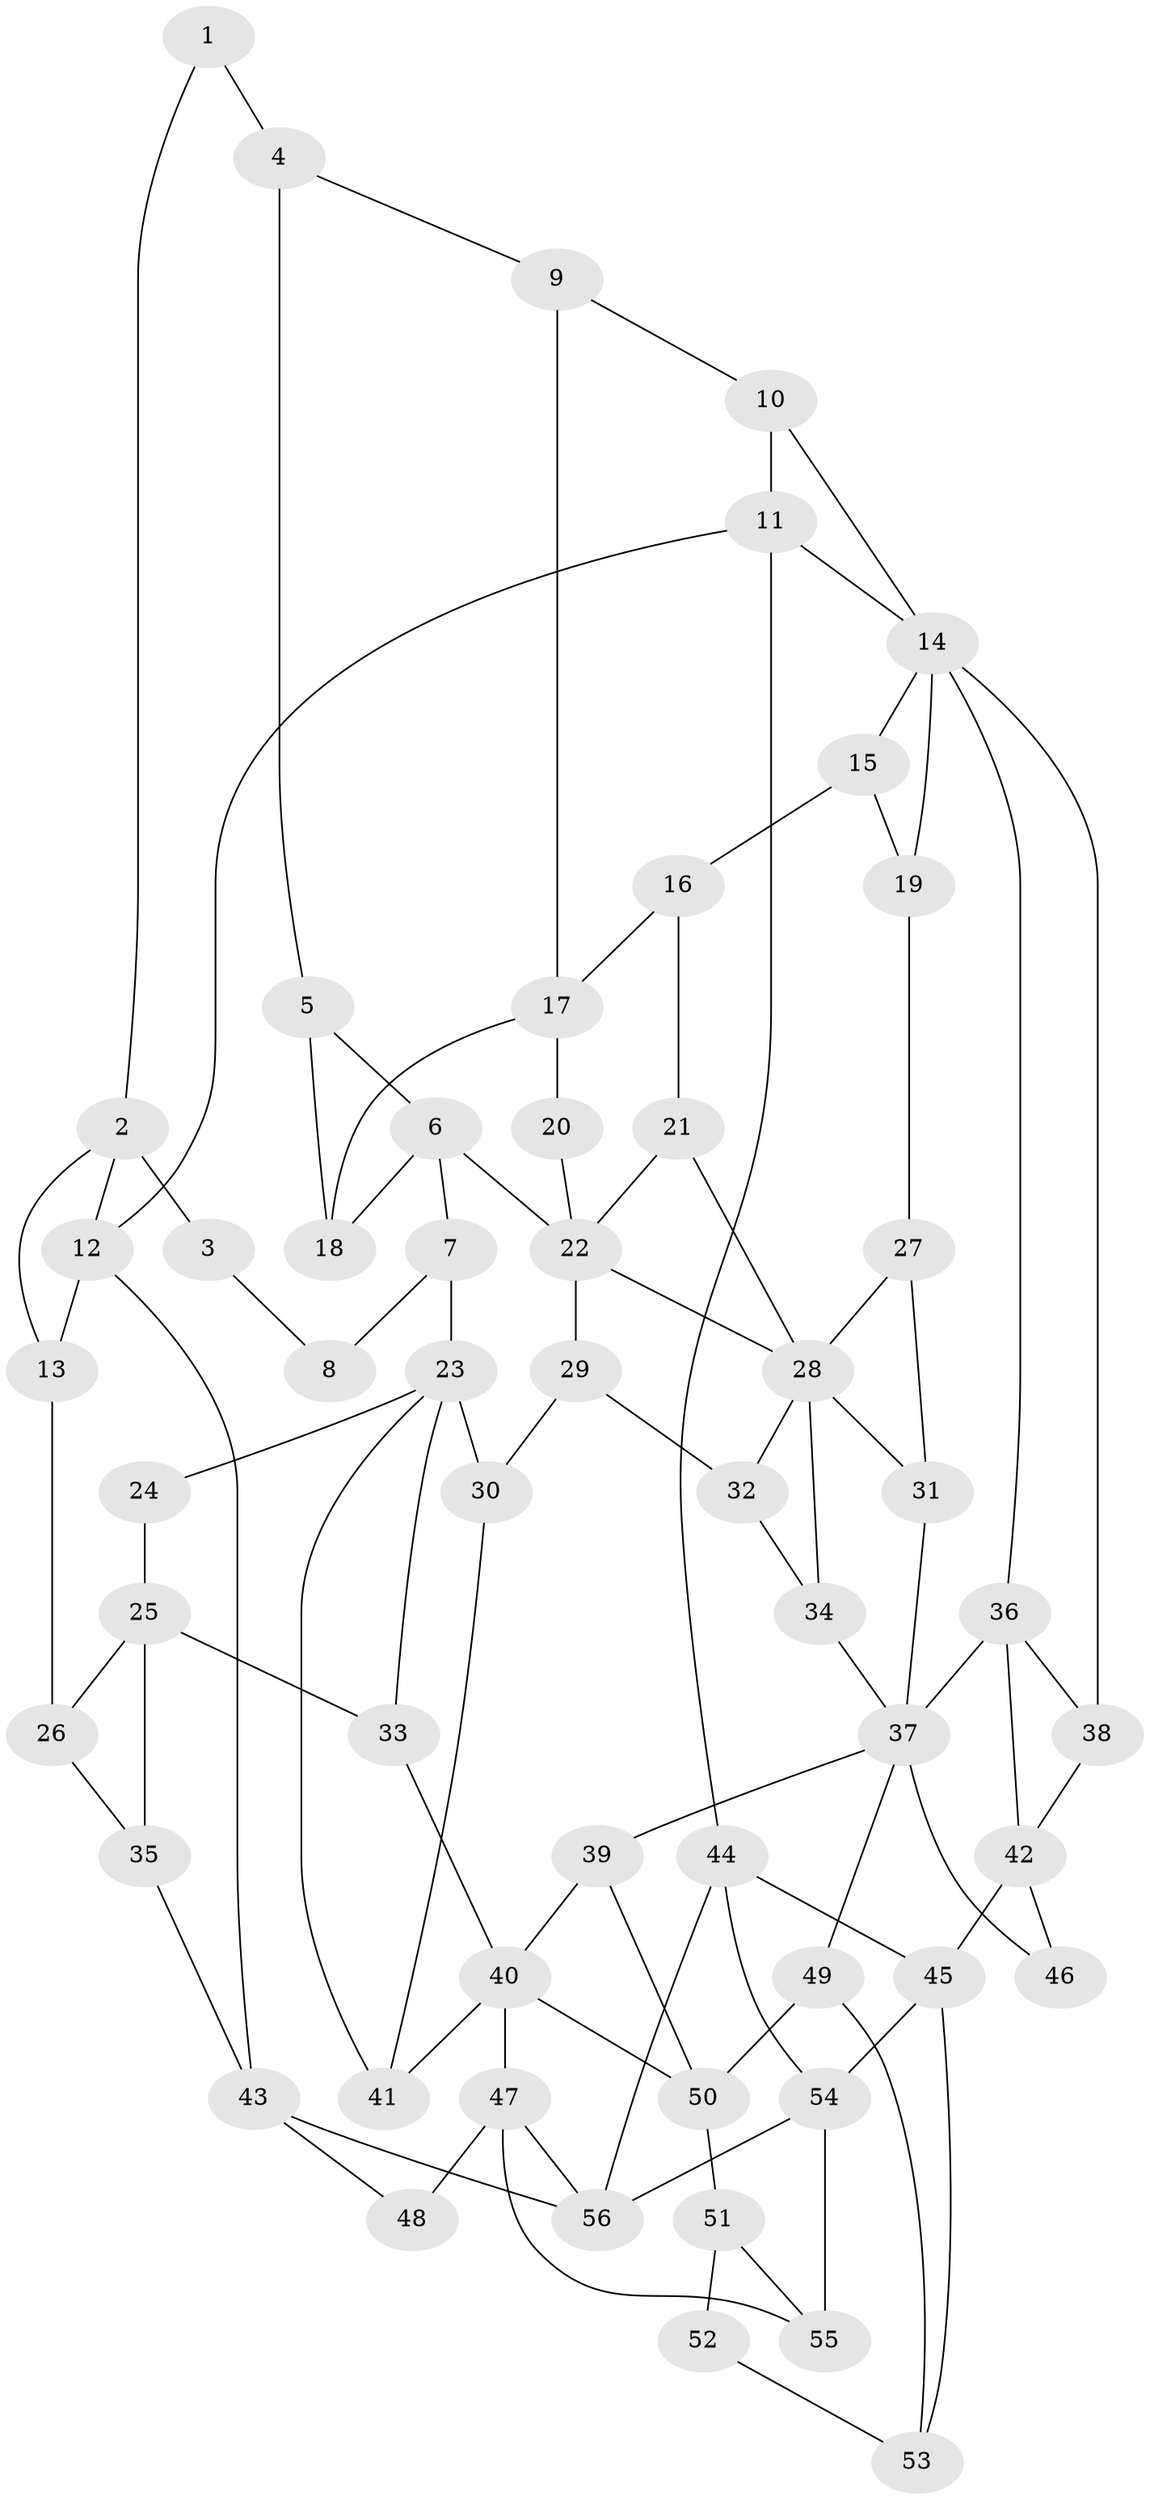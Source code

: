// original degree distribution, {3: 0.018018018018018018, 4: 0.21621621621621623, 6: 0.1891891891891892, 5: 0.5765765765765766}
// Generated by graph-tools (version 1.1) at 2025/38/03/09/25 02:38:26]
// undirected, 56 vertices, 95 edges
graph export_dot {
graph [start="1"]
  node [color=gray90,style=filled];
  1;
  2;
  3;
  4;
  5;
  6;
  7;
  8;
  9;
  10;
  11;
  12;
  13;
  14;
  15;
  16;
  17;
  18;
  19;
  20;
  21;
  22;
  23;
  24;
  25;
  26;
  27;
  28;
  29;
  30;
  31;
  32;
  33;
  34;
  35;
  36;
  37;
  38;
  39;
  40;
  41;
  42;
  43;
  44;
  45;
  46;
  47;
  48;
  49;
  50;
  51;
  52;
  53;
  54;
  55;
  56;
  1 -- 2 [weight=1.0];
  1 -- 4 [weight=1.0];
  2 -- 3 [weight=3.0];
  2 -- 12 [weight=1.0];
  2 -- 13 [weight=1.0];
  3 -- 8 [weight=1.0];
  4 -- 5 [weight=1.0];
  4 -- 9 [weight=1.0];
  5 -- 6 [weight=1.0];
  5 -- 18 [weight=1.0];
  6 -- 7 [weight=2.0];
  6 -- 18 [weight=1.0];
  6 -- 22 [weight=1.0];
  7 -- 8 [weight=2.0];
  7 -- 23 [weight=2.0];
  9 -- 10 [weight=1.0];
  9 -- 17 [weight=1.0];
  10 -- 11 [weight=1.0];
  10 -- 14 [weight=1.0];
  11 -- 12 [weight=1.0];
  11 -- 14 [weight=1.0];
  11 -- 44 [weight=1.0];
  12 -- 13 [weight=1.0];
  12 -- 43 [weight=1.0];
  13 -- 26 [weight=1.0];
  14 -- 15 [weight=1.0];
  14 -- 19 [weight=1.0];
  14 -- 36 [weight=1.0];
  14 -- 38 [weight=1.0];
  15 -- 16 [weight=2.0];
  15 -- 19 [weight=1.0];
  16 -- 17 [weight=2.0];
  16 -- 21 [weight=1.0];
  17 -- 18 [weight=1.0];
  17 -- 20 [weight=2.0];
  19 -- 27 [weight=1.0];
  20 -- 22 [weight=1.0];
  21 -- 22 [weight=1.0];
  21 -- 28 [weight=1.0];
  22 -- 28 [weight=1.0];
  22 -- 29 [weight=1.0];
  23 -- 24 [weight=1.0];
  23 -- 30 [weight=1.0];
  23 -- 33 [weight=1.0];
  23 -- 41 [weight=1.0];
  24 -- 25 [weight=2.0];
  25 -- 26 [weight=1.0];
  25 -- 33 [weight=2.0];
  25 -- 35 [weight=1.0];
  26 -- 35 [weight=1.0];
  27 -- 28 [weight=1.0];
  27 -- 31 [weight=1.0];
  28 -- 31 [weight=1.0];
  28 -- 32 [weight=1.0];
  28 -- 34 [weight=1.0];
  29 -- 30 [weight=1.0];
  29 -- 32 [weight=1.0];
  30 -- 41 [weight=1.0];
  31 -- 37 [weight=1.0];
  32 -- 34 [weight=1.0];
  33 -- 40 [weight=1.0];
  34 -- 37 [weight=1.0];
  35 -- 43 [weight=1.0];
  36 -- 37 [weight=1.0];
  36 -- 38 [weight=1.0];
  36 -- 42 [weight=1.0];
  37 -- 39 [weight=1.0];
  37 -- 46 [weight=1.0];
  37 -- 49 [weight=1.0];
  38 -- 42 [weight=1.0];
  39 -- 40 [weight=1.0];
  39 -- 50 [weight=1.0];
  40 -- 41 [weight=1.0];
  40 -- 47 [weight=2.0];
  40 -- 50 [weight=1.0];
  42 -- 45 [weight=2.0];
  42 -- 46 [weight=2.0];
  43 -- 48 [weight=1.0];
  43 -- 56 [weight=1.0];
  44 -- 45 [weight=1.0];
  44 -- 54 [weight=1.0];
  44 -- 56 [weight=1.0];
  45 -- 53 [weight=1.0];
  45 -- 54 [weight=1.0];
  47 -- 48 [weight=2.0];
  47 -- 55 [weight=1.0];
  47 -- 56 [weight=1.0];
  49 -- 50 [weight=1.0];
  49 -- 53 [weight=1.0];
  50 -- 51 [weight=2.0];
  51 -- 52 [weight=2.0];
  51 -- 55 [weight=2.0];
  52 -- 53 [weight=1.0];
  54 -- 55 [weight=2.0];
  54 -- 56 [weight=1.0];
}
